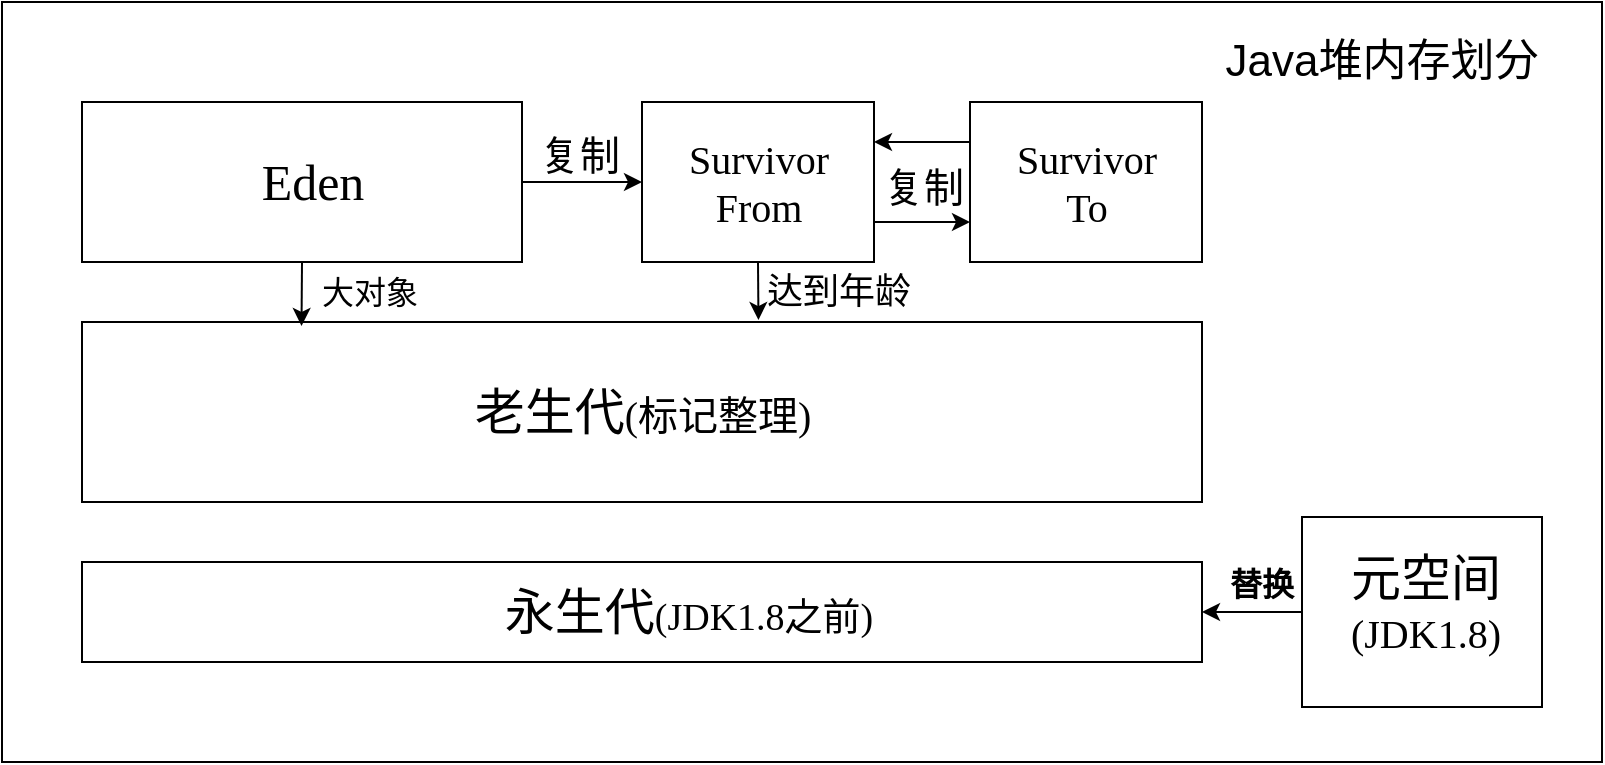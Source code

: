 <mxfile version="14.2.7" type="device"><diagram id="nn4Y7sEGQ-FlkxV9Bu8O" name="第 1 页"><mxGraphModel dx="868" dy="520" grid="1" gridSize="10" guides="1" tooltips="1" connect="1" arrows="1" fold="1" page="1" pageScale="1" pageWidth="827" pageHeight="1169" math="0" shadow="0"><root><mxCell id="0"/><mxCell id="1" parent="0"/><mxCell id="CCvTVZ7Sep1k_7JUMHZ6-2" value="" style="rounded=0;whiteSpace=wrap;html=1;" vertex="1" parent="1"><mxGeometry x="70" y="110" width="800" height="380" as="geometry"/></mxCell><mxCell id="CCvTVZ7Sep1k_7JUMHZ6-3" value="" style="rounded=0;whiteSpace=wrap;html=1;" vertex="1" parent="1"><mxGeometry x="110" y="160" width="220" height="80" as="geometry"/></mxCell><mxCell id="CCvTVZ7Sep1k_7JUMHZ6-4" value="" style="rounded=0;whiteSpace=wrap;html=1;" vertex="1" parent="1"><mxGeometry x="390" y="160" width="116" height="80" as="geometry"/></mxCell><mxCell id="CCvTVZ7Sep1k_7JUMHZ6-5" value="" style="rounded=0;whiteSpace=wrap;html=1;" vertex="1" parent="1"><mxGeometry x="554" y="160" width="116" height="80" as="geometry"/></mxCell><mxCell id="CCvTVZ7Sep1k_7JUMHZ6-6" value="" style="rounded=0;whiteSpace=wrap;html=1;" vertex="1" parent="1"><mxGeometry x="110" y="270" width="560" height="90" as="geometry"/></mxCell><mxCell id="CCvTVZ7Sep1k_7JUMHZ6-7" value="" style="rounded=0;whiteSpace=wrap;html=1;" vertex="1" parent="1"><mxGeometry x="110" y="390" width="560" height="50" as="geometry"/></mxCell><mxCell id="CCvTVZ7Sep1k_7JUMHZ6-8" value="&lt;font style=&quot;font-size: 25px&quot; face=&quot;Verdana&quot;&gt;Eden&lt;/font&gt;" style="text;html=1;strokeColor=none;fillColor=none;align=center;verticalAlign=middle;whiteSpace=wrap;rounded=0;" vertex="1" parent="1"><mxGeometry x="177.5" y="185" width="95" height="30" as="geometry"/></mxCell><mxCell id="CCvTVZ7Sep1k_7JUMHZ6-9" value="&lt;font face=&quot;Verdana&quot; style=&quot;font-size: 20px&quot;&gt;Survivor&lt;br&gt;From&lt;br&gt;&lt;/font&gt;" style="text;html=1;strokeColor=none;fillColor=none;align=center;verticalAlign=middle;whiteSpace=wrap;rounded=0;" vertex="1" parent="1"><mxGeometry x="402.5" y="180" width="91" height="40" as="geometry"/></mxCell><mxCell id="CCvTVZ7Sep1k_7JUMHZ6-10" value="&lt;font face=&quot;Verdana&quot; style=&quot;font-size: 20px&quot;&gt;Survivor&lt;br&gt;To&lt;br&gt;&lt;/font&gt;" style="text;html=1;strokeColor=none;fillColor=none;align=center;verticalAlign=middle;whiteSpace=wrap;rounded=0;" vertex="1" parent="1"><mxGeometry x="566.5" y="180" width="91" height="40" as="geometry"/></mxCell><mxCell id="CCvTVZ7Sep1k_7JUMHZ6-11" value="&lt;font face=&quot;Verdana&quot;&gt;&lt;span style=&quot;font-size: 25px&quot;&gt;老生代&lt;/span&gt;&lt;font style=&quot;font-size: 20px&quot;&gt;(标记整理)&lt;/font&gt;&lt;/font&gt;" style="text;html=1;strokeColor=none;fillColor=none;align=center;verticalAlign=middle;whiteSpace=wrap;rounded=0;" vertex="1" parent="1"><mxGeometry x="287.5" y="290" width="205" height="50" as="geometry"/></mxCell><mxCell id="CCvTVZ7Sep1k_7JUMHZ6-14" value="&lt;font face=&quot;Verdana&quot;&gt;&lt;span style=&quot;font-size: 25px&quot;&gt;永生代&lt;/span&gt;&lt;font style=&quot;font-size: 19px&quot;&gt;(JDK1.8之前)&lt;/font&gt;&lt;/font&gt;" style="text;html=1;strokeColor=none;fillColor=none;align=center;verticalAlign=middle;whiteSpace=wrap;rounded=0;" vertex="1" parent="1"><mxGeometry x="301" y="390" width="225" height="50" as="geometry"/></mxCell><mxCell id="CCvTVZ7Sep1k_7JUMHZ6-15" value="" style="rounded=0;whiteSpace=wrap;html=1;" vertex="1" parent="1"><mxGeometry x="720" y="367.5" width="120" height="95" as="geometry"/></mxCell><mxCell id="CCvTVZ7Sep1k_7JUMHZ6-16" value="&lt;font face=&quot;Verdana&quot;&gt;&lt;span style=&quot;font-size: 25px&quot;&gt;元空间&lt;/span&gt;&lt;br&gt;&lt;font style=&quot;font-size: 20px&quot;&gt;(JDK1.8)&lt;/font&gt;&lt;br&gt;&lt;/font&gt;" style="text;html=1;strokeColor=none;fillColor=none;align=center;verticalAlign=middle;whiteSpace=wrap;rounded=0;" vertex="1" parent="1"><mxGeometry x="732.5" y="391.25" width="97.5" height="37.5" as="geometry"/></mxCell><mxCell id="CCvTVZ7Sep1k_7JUMHZ6-17" value="" style="endArrow=classic;html=1;entryX=1;entryY=0.5;entryDx=0;entryDy=0;exitX=0;exitY=0.5;exitDx=0;exitDy=0;" edge="1" parent="1" source="CCvTVZ7Sep1k_7JUMHZ6-15" target="CCvTVZ7Sep1k_7JUMHZ6-7"><mxGeometry width="50" height="50" relative="1" as="geometry"><mxPoint x="420" y="310" as="sourcePoint"/><mxPoint x="470" y="260" as="targetPoint"/></mxGeometry></mxCell><mxCell id="CCvTVZ7Sep1k_7JUMHZ6-18" value="&lt;font face=&quot;Verdana&quot; style=&quot;font-size: 16px&quot;&gt;&lt;b&gt;替换&lt;/b&gt;&lt;/font&gt;" style="text;html=1;strokeColor=none;fillColor=none;align=center;verticalAlign=middle;whiteSpace=wrap;rounded=0;" vertex="1" parent="1"><mxGeometry x="680" y="391.25" width="40" height="20" as="geometry"/></mxCell><mxCell id="CCvTVZ7Sep1k_7JUMHZ6-19" value="" style="endArrow=classic;html=1;exitX=1;exitY=0.5;exitDx=0;exitDy=0;entryX=0;entryY=0.5;entryDx=0;entryDy=0;" edge="1" parent="1" source="CCvTVZ7Sep1k_7JUMHZ6-3" target="CCvTVZ7Sep1k_7JUMHZ6-4"><mxGeometry width="50" height="50" relative="1" as="geometry"><mxPoint x="420" y="310" as="sourcePoint"/><mxPoint x="470" y="260" as="targetPoint"/></mxGeometry></mxCell><mxCell id="CCvTVZ7Sep1k_7JUMHZ6-20" value="&lt;font face=&quot;Verdana&quot; style=&quot;font-size: 20px&quot;&gt;复制&lt;/font&gt;" style="text;html=1;strokeColor=none;fillColor=none;align=center;verticalAlign=middle;whiteSpace=wrap;rounded=0;" vertex="1" parent="1"><mxGeometry x="334" y="176" width="50" height="20" as="geometry"/></mxCell><mxCell id="CCvTVZ7Sep1k_7JUMHZ6-23" value="" style="endArrow=classic;html=1;exitX=0;exitY=0.25;exitDx=0;exitDy=0;entryX=1;entryY=0.25;entryDx=0;entryDy=0;" edge="1" parent="1" source="CCvTVZ7Sep1k_7JUMHZ6-5" target="CCvTVZ7Sep1k_7JUMHZ6-4"><mxGeometry width="50" height="50" relative="1" as="geometry"><mxPoint x="420" y="290" as="sourcePoint"/><mxPoint x="470" y="240" as="targetPoint"/></mxGeometry></mxCell><mxCell id="CCvTVZ7Sep1k_7JUMHZ6-24" value="" style="endArrow=classic;html=1;entryX=0;entryY=0.75;entryDx=0;entryDy=0;exitX=1;exitY=0.75;exitDx=0;exitDy=0;" edge="1" parent="1" source="CCvTVZ7Sep1k_7JUMHZ6-4" target="CCvTVZ7Sep1k_7JUMHZ6-5"><mxGeometry width="50" height="50" relative="1" as="geometry"><mxPoint x="420" y="290" as="sourcePoint"/><mxPoint x="470" y="240" as="targetPoint"/></mxGeometry></mxCell><mxCell id="CCvTVZ7Sep1k_7JUMHZ6-25" value="" style="endArrow=classic;html=1;exitX=0.5;exitY=1;exitDx=0;exitDy=0;entryX=0.604;entryY=-0.011;entryDx=0;entryDy=0;entryPerimeter=0;" edge="1" parent="1" source="CCvTVZ7Sep1k_7JUMHZ6-4" target="CCvTVZ7Sep1k_7JUMHZ6-6"><mxGeometry width="50" height="50" relative="1" as="geometry"><mxPoint x="420" y="290" as="sourcePoint"/><mxPoint x="458" y="270" as="targetPoint"/></mxGeometry></mxCell><mxCell id="CCvTVZ7Sep1k_7JUMHZ6-26" value="" style="endArrow=classic;html=1;exitX=0.5;exitY=1;exitDx=0;exitDy=0;entryX=0.196;entryY=0.022;entryDx=0;entryDy=0;entryPerimeter=0;" edge="1" parent="1" source="CCvTVZ7Sep1k_7JUMHZ6-3" target="CCvTVZ7Sep1k_7JUMHZ6-6"><mxGeometry width="50" height="50" relative="1" as="geometry"><mxPoint x="420" y="290" as="sourcePoint"/><mxPoint x="470" y="240" as="targetPoint"/></mxGeometry></mxCell><mxCell id="CCvTVZ7Sep1k_7JUMHZ6-27" value="&lt;font face=&quot;Verdana&quot; style=&quot;font-size: 16px&quot;&gt;大对象&lt;/font&gt;" style="text;html=1;strokeColor=none;fillColor=none;align=center;verticalAlign=middle;whiteSpace=wrap;rounded=0;" vertex="1" parent="1"><mxGeometry x="228" y="245" width="52" height="20" as="geometry"/></mxCell><mxCell id="CCvTVZ7Sep1k_7JUMHZ6-28" value="&lt;font face=&quot;Verdana&quot; style=&quot;font-size: 18px&quot;&gt;达到年龄&lt;/font&gt;" style="text;html=1;strokeColor=none;fillColor=none;align=center;verticalAlign=middle;whiteSpace=wrap;rounded=0;" vertex="1" parent="1"><mxGeometry x="449.5" y="245" width="76.5" height="20" as="geometry"/></mxCell><mxCell id="CCvTVZ7Sep1k_7JUMHZ6-29" value="&lt;font face=&quot;Verdana&quot; style=&quot;font-size: 20px&quot;&gt;复制&lt;/font&gt;" style="text;html=1;strokeColor=none;fillColor=none;align=center;verticalAlign=middle;whiteSpace=wrap;rounded=0;" vertex="1" parent="1"><mxGeometry x="506" y="192" width="50" height="20" as="geometry"/></mxCell><mxCell id="CCvTVZ7Sep1k_7JUMHZ6-32" value="&lt;font style=&quot;font-size: 22px&quot;&gt;Java堆内存划分&lt;/font&gt;" style="text;html=1;strokeColor=none;fillColor=none;align=center;verticalAlign=middle;whiteSpace=wrap;rounded=0;" vertex="1" parent="1"><mxGeometry x="680" y="120" width="160" height="40" as="geometry"/></mxCell></root></mxGraphModel></diagram></mxfile>